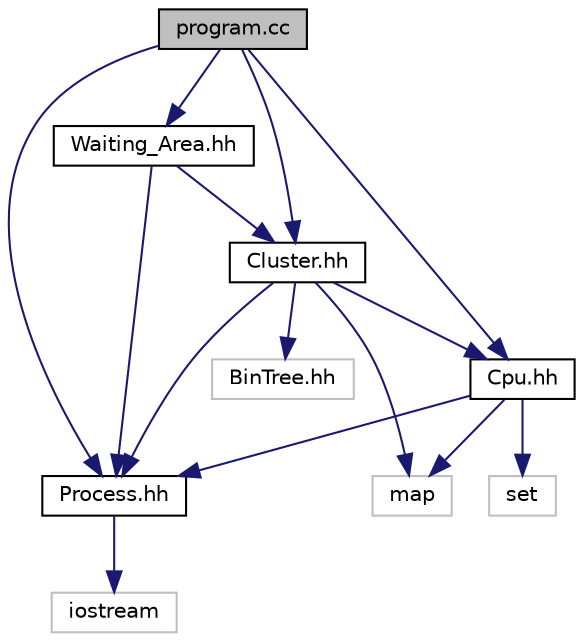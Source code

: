 digraph "program.cc"
{
 // LATEX_PDF_SIZE
  edge [fontname="Helvetica",fontsize="10",labelfontname="Helvetica",labelfontsize="10"];
  node [fontname="Helvetica",fontsize="10",shape=record];
  Node1 [label="program.cc",height=0.2,width=0.4,color="black", fillcolor="grey75", style="filled", fontcolor="black",tooltip="Main program Simulation of a cluster."];
  Node1 -> Node2 [color="midnightblue",fontsize="10",style="solid"];
  Node2 [label="Waiting_Area.hh",height=0.2,width=0.4,color="black", fillcolor="white", style="filled",URL="$Waiting__Area_8hh.html",tooltip="Especification of the class Waiting_Area."];
  Node2 -> Node3 [color="midnightblue",fontsize="10",style="solid"];
  Node3 [label="Process.hh",height=0.2,width=0.4,color="black", fillcolor="white", style="filled",URL="$Process_8hh.html",tooltip="Especification of the class Process."];
  Node3 -> Node4 [color="midnightblue",fontsize="10",style="solid"];
  Node4 [label="iostream",height=0.2,width=0.4,color="grey75", fillcolor="white", style="filled",tooltip=" "];
  Node2 -> Node5 [color="midnightblue",fontsize="10",style="solid"];
  Node5 [label="Cluster.hh",height=0.2,width=0.4,color="black", fillcolor="white", style="filled",URL="$Cluster_8hh.html",tooltip="Especification of the class Cluster."];
  Node5 -> Node3 [color="midnightblue",fontsize="10",style="solid"];
  Node5 -> Node6 [color="midnightblue",fontsize="10",style="solid"];
  Node6 [label="BinTree.hh",height=0.2,width=0.4,color="grey75", fillcolor="white", style="filled",tooltip=" "];
  Node5 -> Node7 [color="midnightblue",fontsize="10",style="solid"];
  Node7 [label="Cpu.hh",height=0.2,width=0.4,color="black", fillcolor="white", style="filled",URL="$Cpu_8hh.html",tooltip="Especification of the class Cpu."];
  Node7 -> Node3 [color="midnightblue",fontsize="10",style="solid"];
  Node7 -> Node8 [color="midnightblue",fontsize="10",style="solid"];
  Node8 [label="map",height=0.2,width=0.4,color="grey75", fillcolor="white", style="filled",tooltip=" "];
  Node7 -> Node9 [color="midnightblue",fontsize="10",style="solid"];
  Node9 [label="set",height=0.2,width=0.4,color="grey75", fillcolor="white", style="filled",tooltip=" "];
  Node5 -> Node8 [color="midnightblue",fontsize="10",style="solid"];
  Node1 -> Node5 [color="midnightblue",fontsize="10",style="solid"];
  Node1 -> Node3 [color="midnightblue",fontsize="10",style="solid"];
  Node1 -> Node7 [color="midnightblue",fontsize="10",style="solid"];
}
